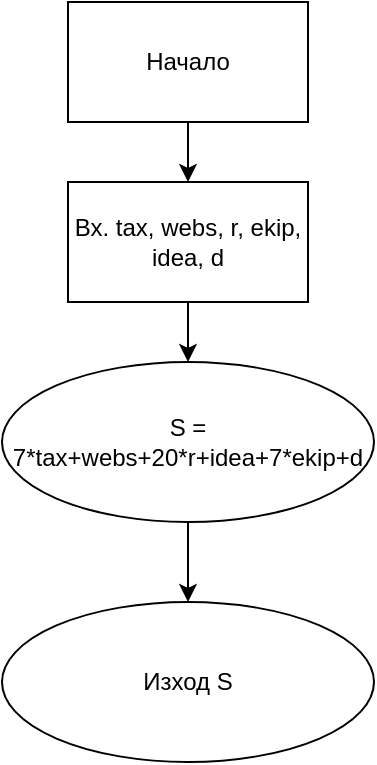 <mxfile version="20.5.3" type="github"><diagram id="kSrcGnNIraYE9kNOq58Q" name="Page-1"><mxGraphModel dx="250" dy="540" grid="1" gridSize="10" guides="1" tooltips="1" connect="1" arrows="1" fold="1" page="1" pageScale="1" pageWidth="827" pageHeight="1169" math="0" shadow="0"><root><mxCell id="0"/><mxCell id="1" parent="0"/><mxCell id="mDZj_0HjZNgHBE9ydxkA-3" style="edgeStyle=orthogonalEdgeStyle;rounded=0;orthogonalLoop=1;jettySize=auto;html=1;" edge="1" parent="1" source="mDZj_0HjZNgHBE9ydxkA-1" target="mDZj_0HjZNgHBE9ydxkA-2"><mxGeometry relative="1" as="geometry"/></mxCell><mxCell id="mDZj_0HjZNgHBE9ydxkA-1" value="Начало" style="rounded=0;whiteSpace=wrap;html=1;" vertex="1" parent="1"><mxGeometry x="360" y="100" width="120" height="60" as="geometry"/></mxCell><mxCell id="mDZj_0HjZNgHBE9ydxkA-5" style="edgeStyle=orthogonalEdgeStyle;rounded=0;orthogonalLoop=1;jettySize=auto;html=1;fontFamily=Helvetica;fontSize=12;fontColor=default;" edge="1" parent="1" source="mDZj_0HjZNgHBE9ydxkA-2" target="mDZj_0HjZNgHBE9ydxkA-4"><mxGeometry relative="1" as="geometry"/></mxCell><mxCell id="mDZj_0HjZNgHBE9ydxkA-2" value="Вх. tax, webs, r, ekip, idea, d" style="rounded=0;whiteSpace=wrap;html=1;" vertex="1" parent="1"><mxGeometry x="360" y="190" width="120" height="60" as="geometry"/></mxCell><mxCell id="mDZj_0HjZNgHBE9ydxkA-7" style="edgeStyle=orthogonalEdgeStyle;rounded=0;orthogonalLoop=1;jettySize=auto;html=1;fontFamily=Helvetica;fontSize=12;fontColor=default;" edge="1" parent="1" source="mDZj_0HjZNgHBE9ydxkA-4" target="mDZj_0HjZNgHBE9ydxkA-6"><mxGeometry relative="1" as="geometry"/></mxCell><mxCell id="mDZj_0HjZNgHBE9ydxkA-4" value="S = 7*tax+webs+20*r+idea+7*ekip+d" style="ellipse;whiteSpace=wrap;html=1;" vertex="1" parent="1"><mxGeometry x="327" y="280" width="186" height="80" as="geometry"/></mxCell><mxCell id="mDZj_0HjZNgHBE9ydxkA-6" value="Изход S" style="ellipse;whiteSpace=wrap;html=1;strokeColor=default;fontFamily=Helvetica;fontSize=12;fontColor=default;fillColor=default;" vertex="1" parent="1"><mxGeometry x="327" y="400" width="186" height="80" as="geometry"/></mxCell></root></mxGraphModel></diagram></mxfile>